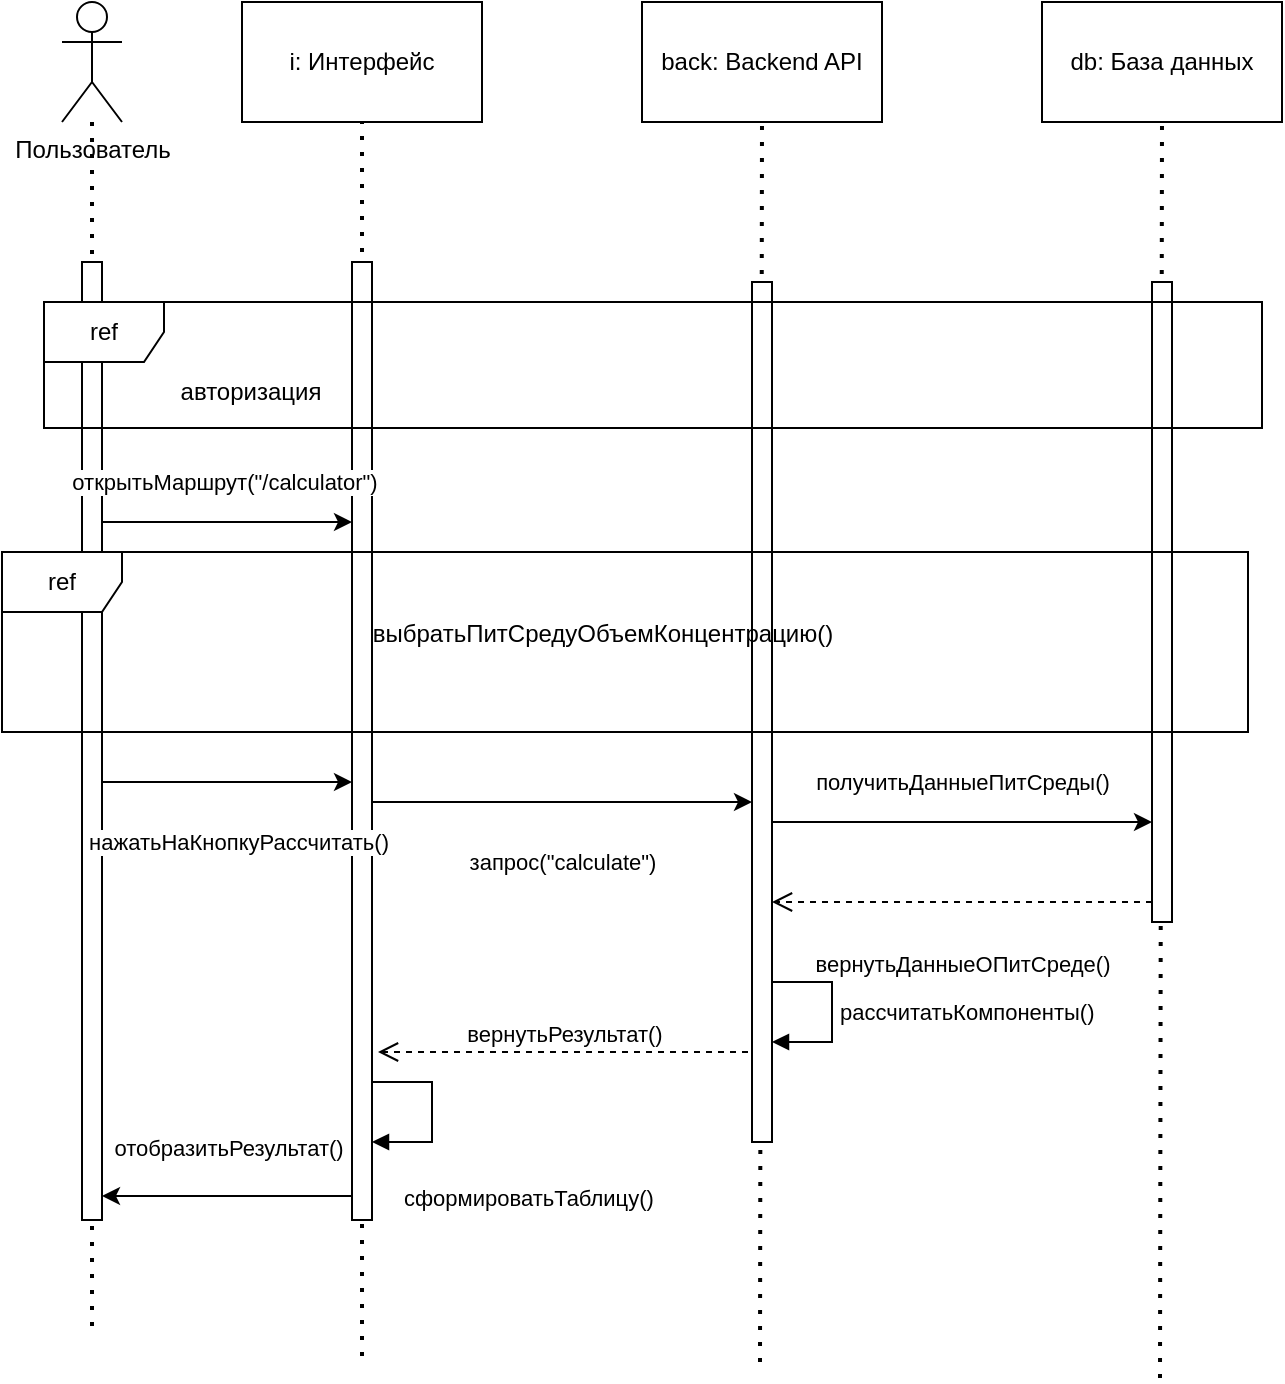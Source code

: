 <mxfile version="24.5.4" type="github">
  <diagram name="Page-1" id="hHci7Eus1n0ar48bg8fT">
    <mxGraphModel dx="1434" dy="781" grid="0" gridSize="10" guides="1" tooltips="1" connect="1" arrows="1" fold="1" page="1" pageScale="1" pageWidth="850" pageHeight="1100" math="0" shadow="0">
      <root>
        <mxCell id="0" />
        <mxCell id="1" parent="0" />
        <mxCell id="jAcQPBiitMufRKelgAvH-20" value="" style="endArrow=none;dashed=1;html=1;dashPattern=1 3;strokeWidth=2;rounded=0;" parent="1" source="jAcQPBiitMufRKelgAvH-24" edge="1">
          <mxGeometry width="50" height="50" relative="1" as="geometry">
            <mxPoint x="220" y="300" as="sourcePoint" />
            <mxPoint x="85" y="687" as="targetPoint" />
          </mxGeometry>
        </mxCell>
        <mxCell id="jAcQPBiitMufRKelgAvH-21" value="" style="endArrow=none;dashed=1;html=1;dashPattern=1 3;strokeWidth=2;rounded=0;entryX=0.5;entryY=1;entryDx=0;entryDy=0;" parent="1" target="jAcQPBiitMufRKelgAvH-25" edge="1">
          <mxGeometry width="50" height="50" relative="1" as="geometry">
            <mxPoint x="220" y="697" as="sourcePoint" />
            <mxPoint x="270" y="250" as="targetPoint" />
          </mxGeometry>
        </mxCell>
        <mxCell id="jAcQPBiitMufRKelgAvH-22" value="" style="endArrow=none;dashed=1;html=1;dashPattern=1 3;strokeWidth=2;rounded=0;entryX=0.5;entryY=1;entryDx=0;entryDy=0;" parent="1" target="jAcQPBiitMufRKelgAvH-28" edge="1">
          <mxGeometry width="50" height="50" relative="1" as="geometry">
            <mxPoint x="419" y="700" as="sourcePoint" />
            <mxPoint x="270" y="250" as="targetPoint" />
          </mxGeometry>
        </mxCell>
        <mxCell id="jAcQPBiitMufRKelgAvH-23" value="" style="endArrow=none;dashed=1;html=1;dashPattern=1 3;strokeWidth=2;rounded=0;entryX=0.5;entryY=1;entryDx=0;entryDy=0;" parent="1" target="jAcQPBiitMufRKelgAvH-30" edge="1">
          <mxGeometry width="50" height="50" relative="1" as="geometry">
            <mxPoint x="619" y="708" as="sourcePoint" />
            <mxPoint x="270" y="250" as="targetPoint" />
          </mxGeometry>
        </mxCell>
        <mxCell id="jAcQPBiitMufRKelgAvH-24" value="Пользователь" style="shape=umlActor;verticalLabelPosition=bottom;verticalAlign=top;html=1;outlineConnect=0;align=center;horizontal=1;labelPosition=center;" parent="1" vertex="1">
          <mxGeometry x="70" y="20" width="30" height="60" as="geometry" />
        </mxCell>
        <mxCell id="jAcQPBiitMufRKelgAvH-25" value="i: Интерфейс" style="rounded=0;whiteSpace=wrap;html=1;" parent="1" vertex="1">
          <mxGeometry x="160" y="20" width="120" height="60" as="geometry" />
        </mxCell>
        <mxCell id="jAcQPBiitMufRKelgAvH-26" value="" style="html=1;points=[[0,0,0,0,5],[0,1,0,0,-5],[1,0,0,0,5],[1,1,0,0,-5]];perimeter=orthogonalPerimeter;outlineConnect=0;targetShapes=umlLifeline;portConstraint=eastwest;newEdgeStyle={&quot;curved&quot;:0,&quot;rounded&quot;:0};" parent="1" vertex="1">
          <mxGeometry x="80" y="150" width="10" height="479" as="geometry" />
        </mxCell>
        <mxCell id="jAcQPBiitMufRKelgAvH-27" value="" style="html=1;points=[[0,0,0,0,5],[0,1,0,0,-5],[1,0,0,0,5],[1,1,0,0,-5]];perimeter=orthogonalPerimeter;outlineConnect=0;targetShapes=umlLifeline;portConstraint=eastwest;newEdgeStyle={&quot;curved&quot;:0,&quot;rounded&quot;:0};" parent="1" vertex="1">
          <mxGeometry x="215" y="150" width="10" height="479" as="geometry" />
        </mxCell>
        <mxCell id="jAcQPBiitMufRKelgAvH-28" value="back: Backend API" style="rounded=0;whiteSpace=wrap;html=1;" parent="1" vertex="1">
          <mxGeometry x="360" y="20" width="120" height="60" as="geometry" />
        </mxCell>
        <mxCell id="jAcQPBiitMufRKelgAvH-29" value="" style="html=1;points=[[0,0,0,0,5],[0,1,0,0,-5],[1,0,0,0,5],[1,1,0,0,-5]];perimeter=orthogonalPerimeter;outlineConnect=0;targetShapes=umlLifeline;portConstraint=eastwest;newEdgeStyle={&quot;curved&quot;:0,&quot;rounded&quot;:0};" parent="1" vertex="1">
          <mxGeometry x="415" y="160" width="10" height="430" as="geometry" />
        </mxCell>
        <mxCell id="jAcQPBiitMufRKelgAvH-30" value="db: База данных" style="rounded=0;whiteSpace=wrap;html=1;" parent="1" vertex="1">
          <mxGeometry x="560" y="20" width="120" height="60" as="geometry" />
        </mxCell>
        <mxCell id="jAcQPBiitMufRKelgAvH-31" value="" style="html=1;points=[[0,0,0,0,5],[0,1,0,0,-5],[1,0,0,0,5],[1,1,0,0,-5]];perimeter=orthogonalPerimeter;outlineConnect=0;targetShapes=umlLifeline;portConstraint=eastwest;newEdgeStyle={&quot;curved&quot;:0,&quot;rounded&quot;:0};" parent="1" vertex="1">
          <mxGeometry x="615" y="160" width="10" height="320" as="geometry" />
        </mxCell>
        <mxCell id="jAcQPBiitMufRKelgAvH-32" value="ref" style="shape=umlFrame;whiteSpace=wrap;html=1;pointerEvents=0;labelBackgroundColor=default;" parent="1" vertex="1">
          <mxGeometry x="61" y="170" width="609" height="63" as="geometry" />
        </mxCell>
        <mxCell id="jAcQPBiitMufRKelgAvH-33" value="авторизация" style="text;html=1;align=center;verticalAlign=middle;resizable=0;points=[];autosize=1;strokeColor=none;fillColor=none;" parent="1" vertex="1">
          <mxGeometry x="118" y="202" width="91" height="26" as="geometry" />
        </mxCell>
        <mxCell id="jAcQPBiitMufRKelgAvH-34" value="" style="endArrow=classic;html=1;rounded=0;" parent="1" source="jAcQPBiitMufRKelgAvH-26" target="jAcQPBiitMufRKelgAvH-27" edge="1">
          <mxGeometry width="50" height="50" relative="1" as="geometry">
            <mxPoint x="400" y="350" as="sourcePoint" />
            <mxPoint x="210" y="300" as="targetPoint" />
            <Array as="points">
              <mxPoint x="170" y="280" />
            </Array>
          </mxGeometry>
        </mxCell>
        <mxCell id="jAcQPBiitMufRKelgAvH-35" value="открытьМаршрут(&quot;/calculator&quot;)" style="edgeLabel;html=1;align=center;verticalAlign=middle;resizable=0;points=[];" parent="jAcQPBiitMufRKelgAvH-34" vertex="1" connectable="0">
          <mxGeometry x="-0.109" relative="1" as="geometry">
            <mxPoint x="5" y="-20" as="offset" />
          </mxGeometry>
        </mxCell>
        <mxCell id="jAcQPBiitMufRKelgAvH-48" value="ref" style="shape=umlFrame;whiteSpace=wrap;html=1;pointerEvents=0;" parent="1" vertex="1">
          <mxGeometry x="40" y="295" width="623" height="90" as="geometry" />
        </mxCell>
        <mxCell id="jAcQPBiitMufRKelgAvH-49" value="выбратьПитСредуОбъемКонцентрацию()" style="text;html=1;align=center;verticalAlign=middle;resizable=0;points=[];autosize=1;strokeColor=none;fillColor=none;" parent="1" vertex="1">
          <mxGeometry x="213" y="323" width="254" height="26" as="geometry" />
        </mxCell>
        <mxCell id="jAcQPBiitMufRKelgAvH-50" value="" style="endArrow=classic;html=1;rounded=0;" parent="1" edge="1">
          <mxGeometry width="50" height="50" relative="1" as="geometry">
            <mxPoint x="90" y="410" as="sourcePoint" />
            <mxPoint x="215" y="410" as="targetPoint" />
          </mxGeometry>
        </mxCell>
        <mxCell id="jAcQPBiitMufRKelgAvH-51" value="нажатьНаКнопкуРассчитать()" style="edgeLabel;html=1;align=center;verticalAlign=middle;resizable=0;points=[];" parent="jAcQPBiitMufRKelgAvH-50" vertex="1" connectable="0">
          <mxGeometry x="0.162" y="2" relative="1" as="geometry">
            <mxPoint x="-5" y="32" as="offset" />
          </mxGeometry>
        </mxCell>
        <mxCell id="jAcQPBiitMufRKelgAvH-52" value="" style="endArrow=classic;html=1;rounded=0;" parent="1" edge="1">
          <mxGeometry width="50" height="50" relative="1" as="geometry">
            <mxPoint x="225" y="420" as="sourcePoint" />
            <mxPoint x="415" y="420" as="targetPoint" />
          </mxGeometry>
        </mxCell>
        <mxCell id="jAcQPBiitMufRKelgAvH-53" value="запрос(&quot;calculate&quot;)" style="edgeLabel;html=1;align=center;verticalAlign=middle;resizable=0;points=[];" parent="jAcQPBiitMufRKelgAvH-52" vertex="1" connectable="0">
          <mxGeometry x="-0.138" y="2" relative="1" as="geometry">
            <mxPoint x="13" y="32" as="offset" />
          </mxGeometry>
        </mxCell>
        <mxCell id="jAcQPBiitMufRKelgAvH-54" value="" style="endArrow=classic;html=1;rounded=0;" parent="1" edge="1">
          <mxGeometry width="50" height="50" relative="1" as="geometry">
            <mxPoint x="425" y="430" as="sourcePoint" />
            <mxPoint x="615" y="430" as="targetPoint" />
          </mxGeometry>
        </mxCell>
        <mxCell id="jAcQPBiitMufRKelgAvH-55" value="получитьДанныеПитСреды()" style="edgeLabel;html=1;align=center;verticalAlign=middle;resizable=0;points=[];" parent="jAcQPBiitMufRKelgAvH-54" vertex="1" connectable="0">
          <mxGeometry x="-0.107" y="-2" relative="1" as="geometry">
            <mxPoint x="10" y="-22" as="offset" />
          </mxGeometry>
        </mxCell>
        <mxCell id="jAcQPBiitMufRKelgAvH-56" value="вернутьДанныеОПитСреде()" style="html=1;verticalAlign=bottom;endArrow=open;dashed=1;endSize=8;curved=0;rounded=0;" parent="1" edge="1">
          <mxGeometry y="40" relative="1" as="geometry">
            <mxPoint x="615" y="470" as="sourcePoint" />
            <mxPoint x="425" y="470" as="targetPoint" />
            <mxPoint as="offset" />
          </mxGeometry>
        </mxCell>
        <mxCell id="jAcQPBiitMufRKelgAvH-58" value="рассчитатьКомпоненты()" style="html=1;align=left;spacingLeft=2;endArrow=block;rounded=0;edgeStyle=orthogonalEdgeStyle;curved=0;rounded=0;" parent="1" target="jAcQPBiitMufRKelgAvH-29" edge="1">
          <mxGeometry relative="1" as="geometry">
            <mxPoint x="425" y="510" as="sourcePoint" />
            <Array as="points">
              <mxPoint x="455" y="510" />
              <mxPoint x="455" y="540" />
            </Array>
            <mxPoint x="430" y="540.034" as="targetPoint" />
          </mxGeometry>
        </mxCell>
        <mxCell id="jAcQPBiitMufRKelgAvH-59" value="вернутьРезультат()" style="html=1;verticalAlign=bottom;endArrow=open;dashed=1;endSize=8;curved=0;rounded=0;" parent="1" edge="1">
          <mxGeometry relative="1" as="geometry">
            <mxPoint x="413" y="545" as="sourcePoint" />
            <mxPoint x="228" y="545" as="targetPoint" />
          </mxGeometry>
        </mxCell>
        <mxCell id="jAcQPBiitMufRKelgAvH-60" value="" style="endArrow=classic;html=1;rounded=0;" parent="1" edge="1">
          <mxGeometry width="50" height="50" relative="1" as="geometry">
            <mxPoint x="215" y="617" as="sourcePoint" />
            <mxPoint x="90" y="617" as="targetPoint" />
          </mxGeometry>
        </mxCell>
        <mxCell id="jAcQPBiitMufRKelgAvH-61" value="отобразитьРезультат()" style="edgeLabel;html=1;align=center;verticalAlign=middle;resizable=0;points=[];" parent="jAcQPBiitMufRKelgAvH-60" vertex="1" connectable="0">
          <mxGeometry x="0.02" y="3" relative="1" as="geometry">
            <mxPoint x="2" y="-27" as="offset" />
          </mxGeometry>
        </mxCell>
        <mxCell id="jAcQPBiitMufRKelgAvH-63" value="сформироватьТаблицу()" style="html=1;align=left;spacingLeft=2;endArrow=block;rounded=0;edgeStyle=orthogonalEdgeStyle;curved=0;rounded=0;" parent="1" target="jAcQPBiitMufRKelgAvH-27" edge="1">
          <mxGeometry x="0.733" y="28" relative="1" as="geometry">
            <mxPoint x="225" y="560" as="sourcePoint" />
            <Array as="points">
              <mxPoint x="255" y="560" />
              <mxPoint x="255" y="590" />
            </Array>
            <mxPoint x="230" y="590.0" as="targetPoint" />
            <mxPoint as="offset" />
          </mxGeometry>
        </mxCell>
      </root>
    </mxGraphModel>
  </diagram>
</mxfile>
